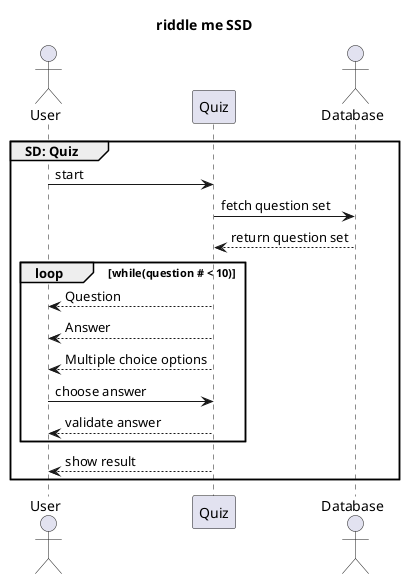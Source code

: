 @startuml

' name:     Brandon Toups, Evan McCarthy
' email:    bmt0015        esm0012
' class:    COMP3710-001
' date:     3 May 2018
' file:     system-sequence.puml

title riddle me SSD

actor User
participant Quiz
actor Database

group SD: Quiz
User -> Quiz: start
Quiz -> Database: fetch question set 
Quiz <-- Database: return question set
loop while(question # < 10)
User <-- Quiz: Question
User <-- Quiz: Answer
User <-- Quiz: Multiple choice options
User -> Quiz: choose answer
User <-- Quiz: validate answer

' end loop
end

User <-- Quiz: show result

' end group
end


@enduml
